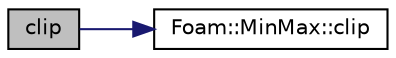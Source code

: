 digraph "clip"
{
  bgcolor="transparent";
  edge [fontname="Helvetica",fontsize="10",labelfontname="Helvetica",labelfontsize="10"];
  node [fontname="Helvetica",fontsize="10",shape=record];
  rankdir="LR";
  Node1 [label="clip",height=0.2,width=0.4,color="black", fillcolor="grey75", style="filled" fontcolor="black"];
  Node1 -> Node2 [color="midnightblue",fontsize="10",style="solid",fontname="Helvetica"];
  Node2 [label="Foam::MinMax::clip",height=0.2,width=0.4,color="black",URL="$classFoam_1_1MinMax.html#ad5a8666c2e8c093dec631a00b53e0380",tooltip="If out of range, return the respective min/max limits, otherwise return the value itself..."];
}
